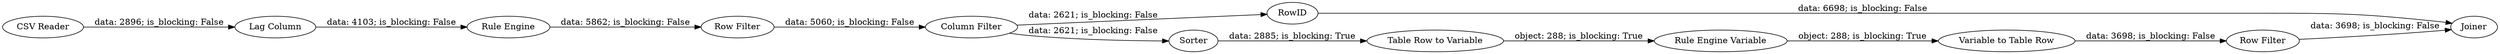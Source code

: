 digraph {
	"3339679844050300387_8" [label="Rule Engine Variable"]
	"3339679844050300387_11" [label=RowID]
	"3339679844050300387_5" [label="Column Filter"]
	"3339679844050300387_13" [label="Row Filter"]
	"3339679844050300387_12" [label=Joiner]
	"3339679844050300387_10" [label="Variable to Table Row"]
	"3339679844050300387_3" [label="Rule Engine"]
	"3339679844050300387_7" [label="Table Row to Variable"]
	"3339679844050300387_4" [label="Row Filter"]
	"3339679844050300387_2" [label="Lag Column"]
	"3339679844050300387_6" [label=Sorter]
	"3339679844050300387_1" [label="CSV Reader"]
	"3339679844050300387_4" -> "3339679844050300387_5" [label="data: 5060; is_blocking: False"]
	"3339679844050300387_5" -> "3339679844050300387_11" [label="data: 2621; is_blocking: False"]
	"3339679844050300387_5" -> "3339679844050300387_6" [label="data: 2621; is_blocking: False"]
	"3339679844050300387_7" -> "3339679844050300387_8" [label="object: 288; is_blocking: True"]
	"3339679844050300387_2" -> "3339679844050300387_3" [label="data: 4103; is_blocking: False"]
	"3339679844050300387_6" -> "3339679844050300387_7" [label="data: 2885; is_blocking: True"]
	"3339679844050300387_13" -> "3339679844050300387_12" [label="data: 3698; is_blocking: False"]
	"3339679844050300387_1" -> "3339679844050300387_2" [label="data: 2896; is_blocking: False"]
	"3339679844050300387_8" -> "3339679844050300387_10" [label="object: 288; is_blocking: True"]
	"3339679844050300387_10" -> "3339679844050300387_13" [label="data: 3698; is_blocking: False"]
	"3339679844050300387_3" -> "3339679844050300387_4" [label="data: 5862; is_blocking: False"]
	"3339679844050300387_11" -> "3339679844050300387_12" [label="data: 6698; is_blocking: False"]
	rankdir=LR
}
